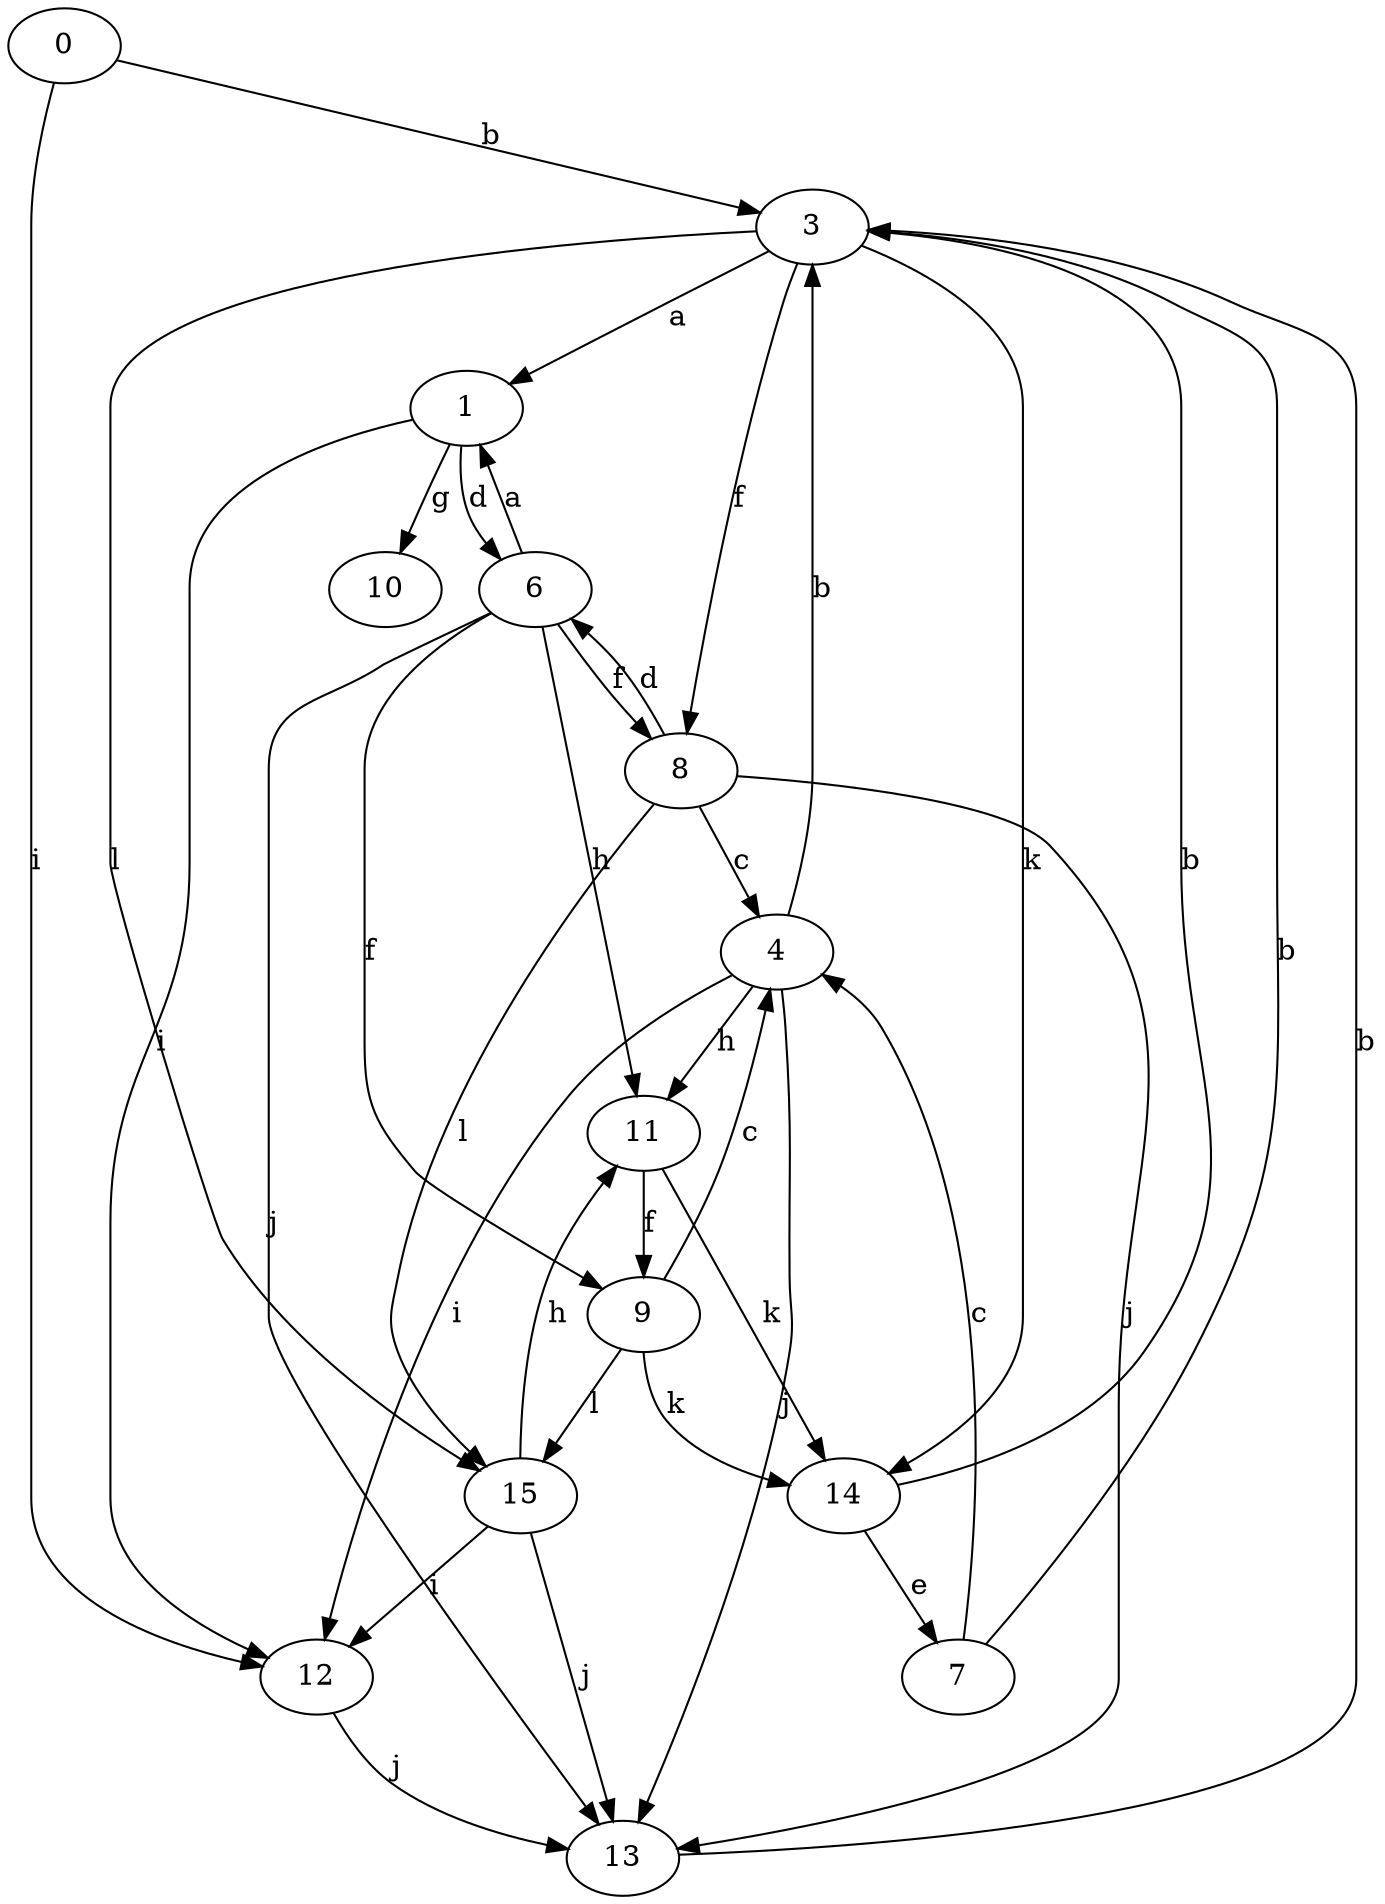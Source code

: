 strict digraph  {
0;
1;
3;
4;
6;
7;
8;
9;
10;
11;
12;
13;
14;
15;
0 -> 3  [label=b];
0 -> 12  [label=i];
1 -> 6  [label=d];
1 -> 10  [label=g];
1 -> 12  [label=i];
3 -> 1  [label=a];
3 -> 8  [label=f];
3 -> 14  [label=k];
3 -> 15  [label=l];
4 -> 3  [label=b];
4 -> 11  [label=h];
4 -> 12  [label=i];
4 -> 13  [label=j];
6 -> 1  [label=a];
6 -> 8  [label=f];
6 -> 9  [label=f];
6 -> 11  [label=h];
6 -> 13  [label=j];
7 -> 3  [label=b];
7 -> 4  [label=c];
8 -> 4  [label=c];
8 -> 6  [label=d];
8 -> 13  [label=j];
8 -> 15  [label=l];
9 -> 4  [label=c];
9 -> 14  [label=k];
9 -> 15  [label=l];
11 -> 9  [label=f];
11 -> 14  [label=k];
12 -> 13  [label=j];
13 -> 3  [label=b];
14 -> 3  [label=b];
14 -> 7  [label=e];
15 -> 11  [label=h];
15 -> 12  [label=i];
15 -> 13  [label=j];
}
